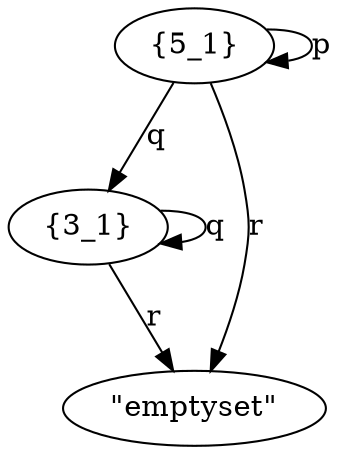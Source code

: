 // Puchi Automataton
digraph {
	"{3_1}" [label="\"emptyset\""]
	"{3_1}" -> "\"emptyset\"" [label=r]
	"{3_1}" [label="{3_1}"]
	"{3_1}" -> "{3_1}" [label=q]
	"{5_1}" [label="\"emptyset\""]
	"{5_1}" -> "\"emptyset\"" [label=r]
	"{5_1}" [label="{3_1}"]
	"{5_1}" -> "{3_1}" [label=q]
	"{5_1}" [label="{5_1}"]
	"{5_1}" -> "{5_1}" [label=p]
}
